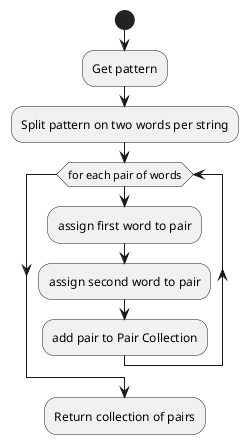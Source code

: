 @startuml
'https://plantuml.com/activity-diagram-beta

start
    :Get pattern;
    :Split pattern on two words per string;
    while (for each pair of words)
        :assign first word to pair;
        :assign second word to pair;
        :add pair to Pair Collection;
    endwhile
    :Return collection of pairs;
@enduml
